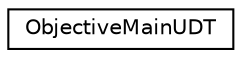 digraph "Graphical Class Hierarchy"
{
 // LATEX_PDF_SIZE
  edge [fontname="Helvetica",fontsize="10",labelfontname="Helvetica",labelfontsize="10"];
  node [fontname="Helvetica",fontsize="10",shape=record];
  rankdir="LR";
  Node0 [label="ObjectiveMainUDT",height=0.2,width=0.4,color="black", fillcolor="white", style="filled",URL="$classObjectiveMainUDT.html",tooltip=" "];
}
